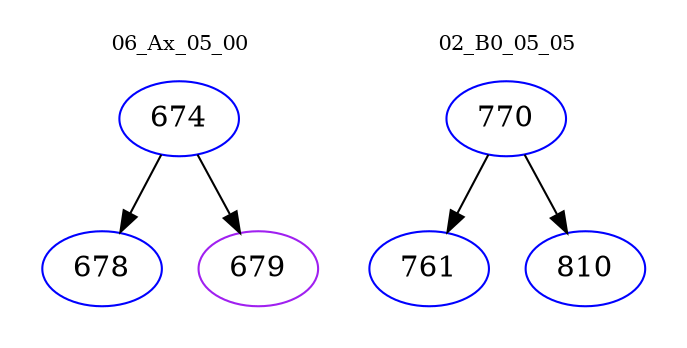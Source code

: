 digraph{
subgraph cluster_0 {
color = white
label = "06_Ax_05_00";
fontsize=10;
T0_674 [label="674", color="blue"]
T0_674 -> T0_678 [color="black"]
T0_678 [label="678", color="blue"]
T0_674 -> T0_679 [color="black"]
T0_679 [label="679", color="purple"]
}
subgraph cluster_1 {
color = white
label = "02_B0_05_05";
fontsize=10;
T1_770 [label="770", color="blue"]
T1_770 -> T1_761 [color="black"]
T1_761 [label="761", color="blue"]
T1_770 -> T1_810 [color="black"]
T1_810 [label="810", color="blue"]
}
}
